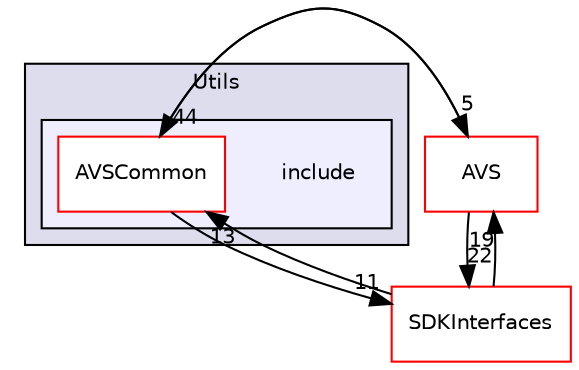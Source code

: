 digraph "/workplace/avs-device-sdk/AVSCommon/Utils/include" {
  compound=true
  node [ fontsize="10", fontname="Helvetica"];
  edge [ labelfontsize="10", labelfontname="Helvetica"];
  subgraph clusterdir_49dd3d9ac5586189aa170bac46425b9c {
    graph [ bgcolor="#ddddee", pencolor="black", label="Utils" fontname="Helvetica", fontsize="10", URL="dir_49dd3d9ac5586189aa170bac46425b9c.html"]
  subgraph clusterdir_957fc395b73dfe8b64ee3f74464f588a {
    graph [ bgcolor="#eeeeff", pencolor="black", label="" URL="dir_957fc395b73dfe8b64ee3f74464f588a.html"];
    dir_957fc395b73dfe8b64ee3f74464f588a [shape=plaintext label="include"];
    dir_ced5fe410515ed61d81f9a22ef3eef03 [shape=box label="AVSCommon" color="red" fillcolor="white" style="filled" URL="dir_ced5fe410515ed61d81f9a22ef3eef03.html"];
  }
  }
  dir_80711c2a226d5fced33fce22558d3784 [shape=box label="AVS" fillcolor="white" style="filled" color="red" URL="dir_80711c2a226d5fced33fce22558d3784.html"];
  dir_97afc8111b754cf401b73024f872f45d [shape=box label="SDKInterfaces" fillcolor="white" style="filled" color="red" URL="dir_97afc8111b754cf401b73024f872f45d.html"];
  dir_ced5fe410515ed61d81f9a22ef3eef03->dir_80711c2a226d5fced33fce22558d3784 [headlabel="5", labeldistance=1.5 headhref="dir_000081_000043.html"];
  dir_ced5fe410515ed61d81f9a22ef3eef03->dir_97afc8111b754cf401b73024f872f45d [headlabel="11", labeldistance=1.5 headhref="dir_000081_000016.html"];
  dir_80711c2a226d5fced33fce22558d3784->dir_ced5fe410515ed61d81f9a22ef3eef03 [headlabel="44", labeldistance=1.5 headhref="dir_000043_000081.html"];
  dir_80711c2a226d5fced33fce22558d3784->dir_97afc8111b754cf401b73024f872f45d [headlabel="22", labeldistance=1.5 headhref="dir_000043_000016.html"];
  dir_97afc8111b754cf401b73024f872f45d->dir_ced5fe410515ed61d81f9a22ef3eef03 [headlabel="13", labeldistance=1.5 headhref="dir_000016_000081.html"];
  dir_97afc8111b754cf401b73024f872f45d->dir_80711c2a226d5fced33fce22558d3784 [headlabel="19", labeldistance=1.5 headhref="dir_000016_000043.html"];
}
